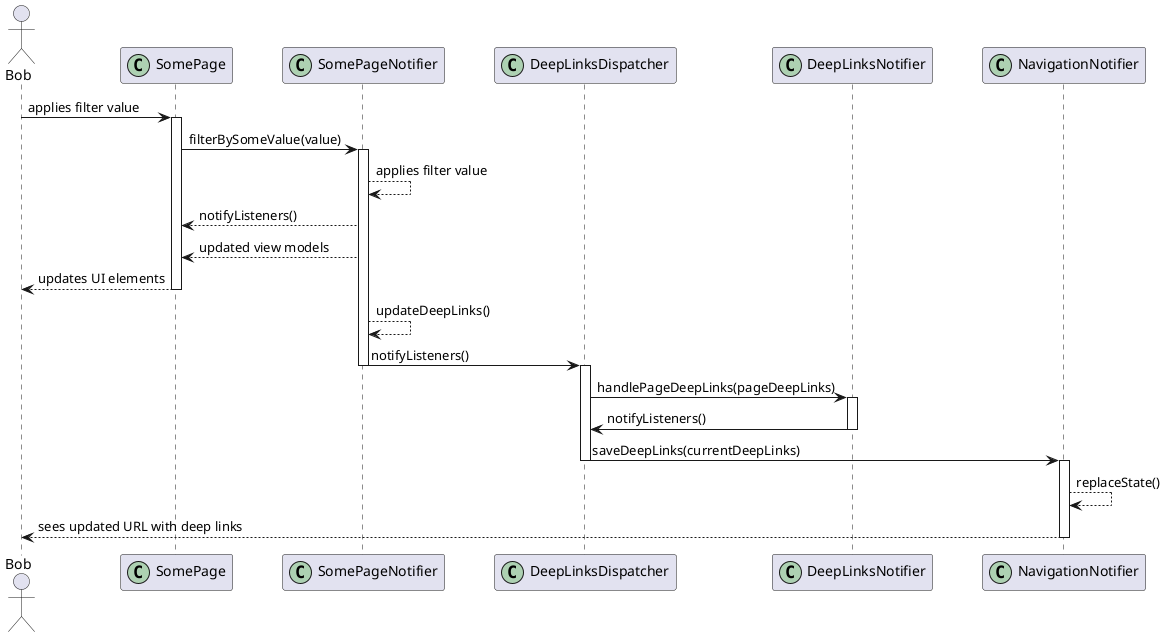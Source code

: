 @startuml
skinparam ParticipantPadding 20
skinparam BoxPadding 10

actor Bob

participant SomePage << (C,#ADD1B2) >>
participant SomePageNotifier << (C,#ADD1B2) >>
participant DeepLinksDispatcher << (C,#ADD1B2) >>
participant DeepLinksNotifier << (C,#ADD1B2) >>
participant NavigationNotifier << (C,#ADD1B2) >>

Bob -> SomePage : applies filter value
activate SomePage

SomePage -> SomePageNotifier : filterBySomeValue(value)
activate SomePageNotifier

SomePageNotifier --> SomePageNotifier : applies filter value
SomePageNotifier --> SomePage : notifyListeners()
SomePageNotifier --> SomePage : updated view models
SomePage --> Bob : updates UI elements
deactivate SomePage


SomePageNotifier --> SomePageNotifier : updateDeepLinks()

SomePageNotifier -> DeepLinksDispatcher : notifyListeners()
deactivate SomePageNotifier
activate DeepLinksDispatcher

DeepLinksDispatcher -> DeepLinksNotifier : handlePageDeepLinks(pageDeepLinks)
activate DeepLinksNotifier

DeepLinksNotifier -> DeepLinksDispatcher : notifyListeners()
deactivate DeepLinksNotifier

DeepLinksDispatcher -> NavigationNotifier : saveDeepLinks(currentDeepLinks)
deactivate DeepLinksDispatcher
activate NavigationNotifier

NavigationNotifier --> NavigationNotifier : replaceState()
NavigationNotifier --> Bob : sees updated URL with deep links
deactivate NavigationNotifier

@enduml
